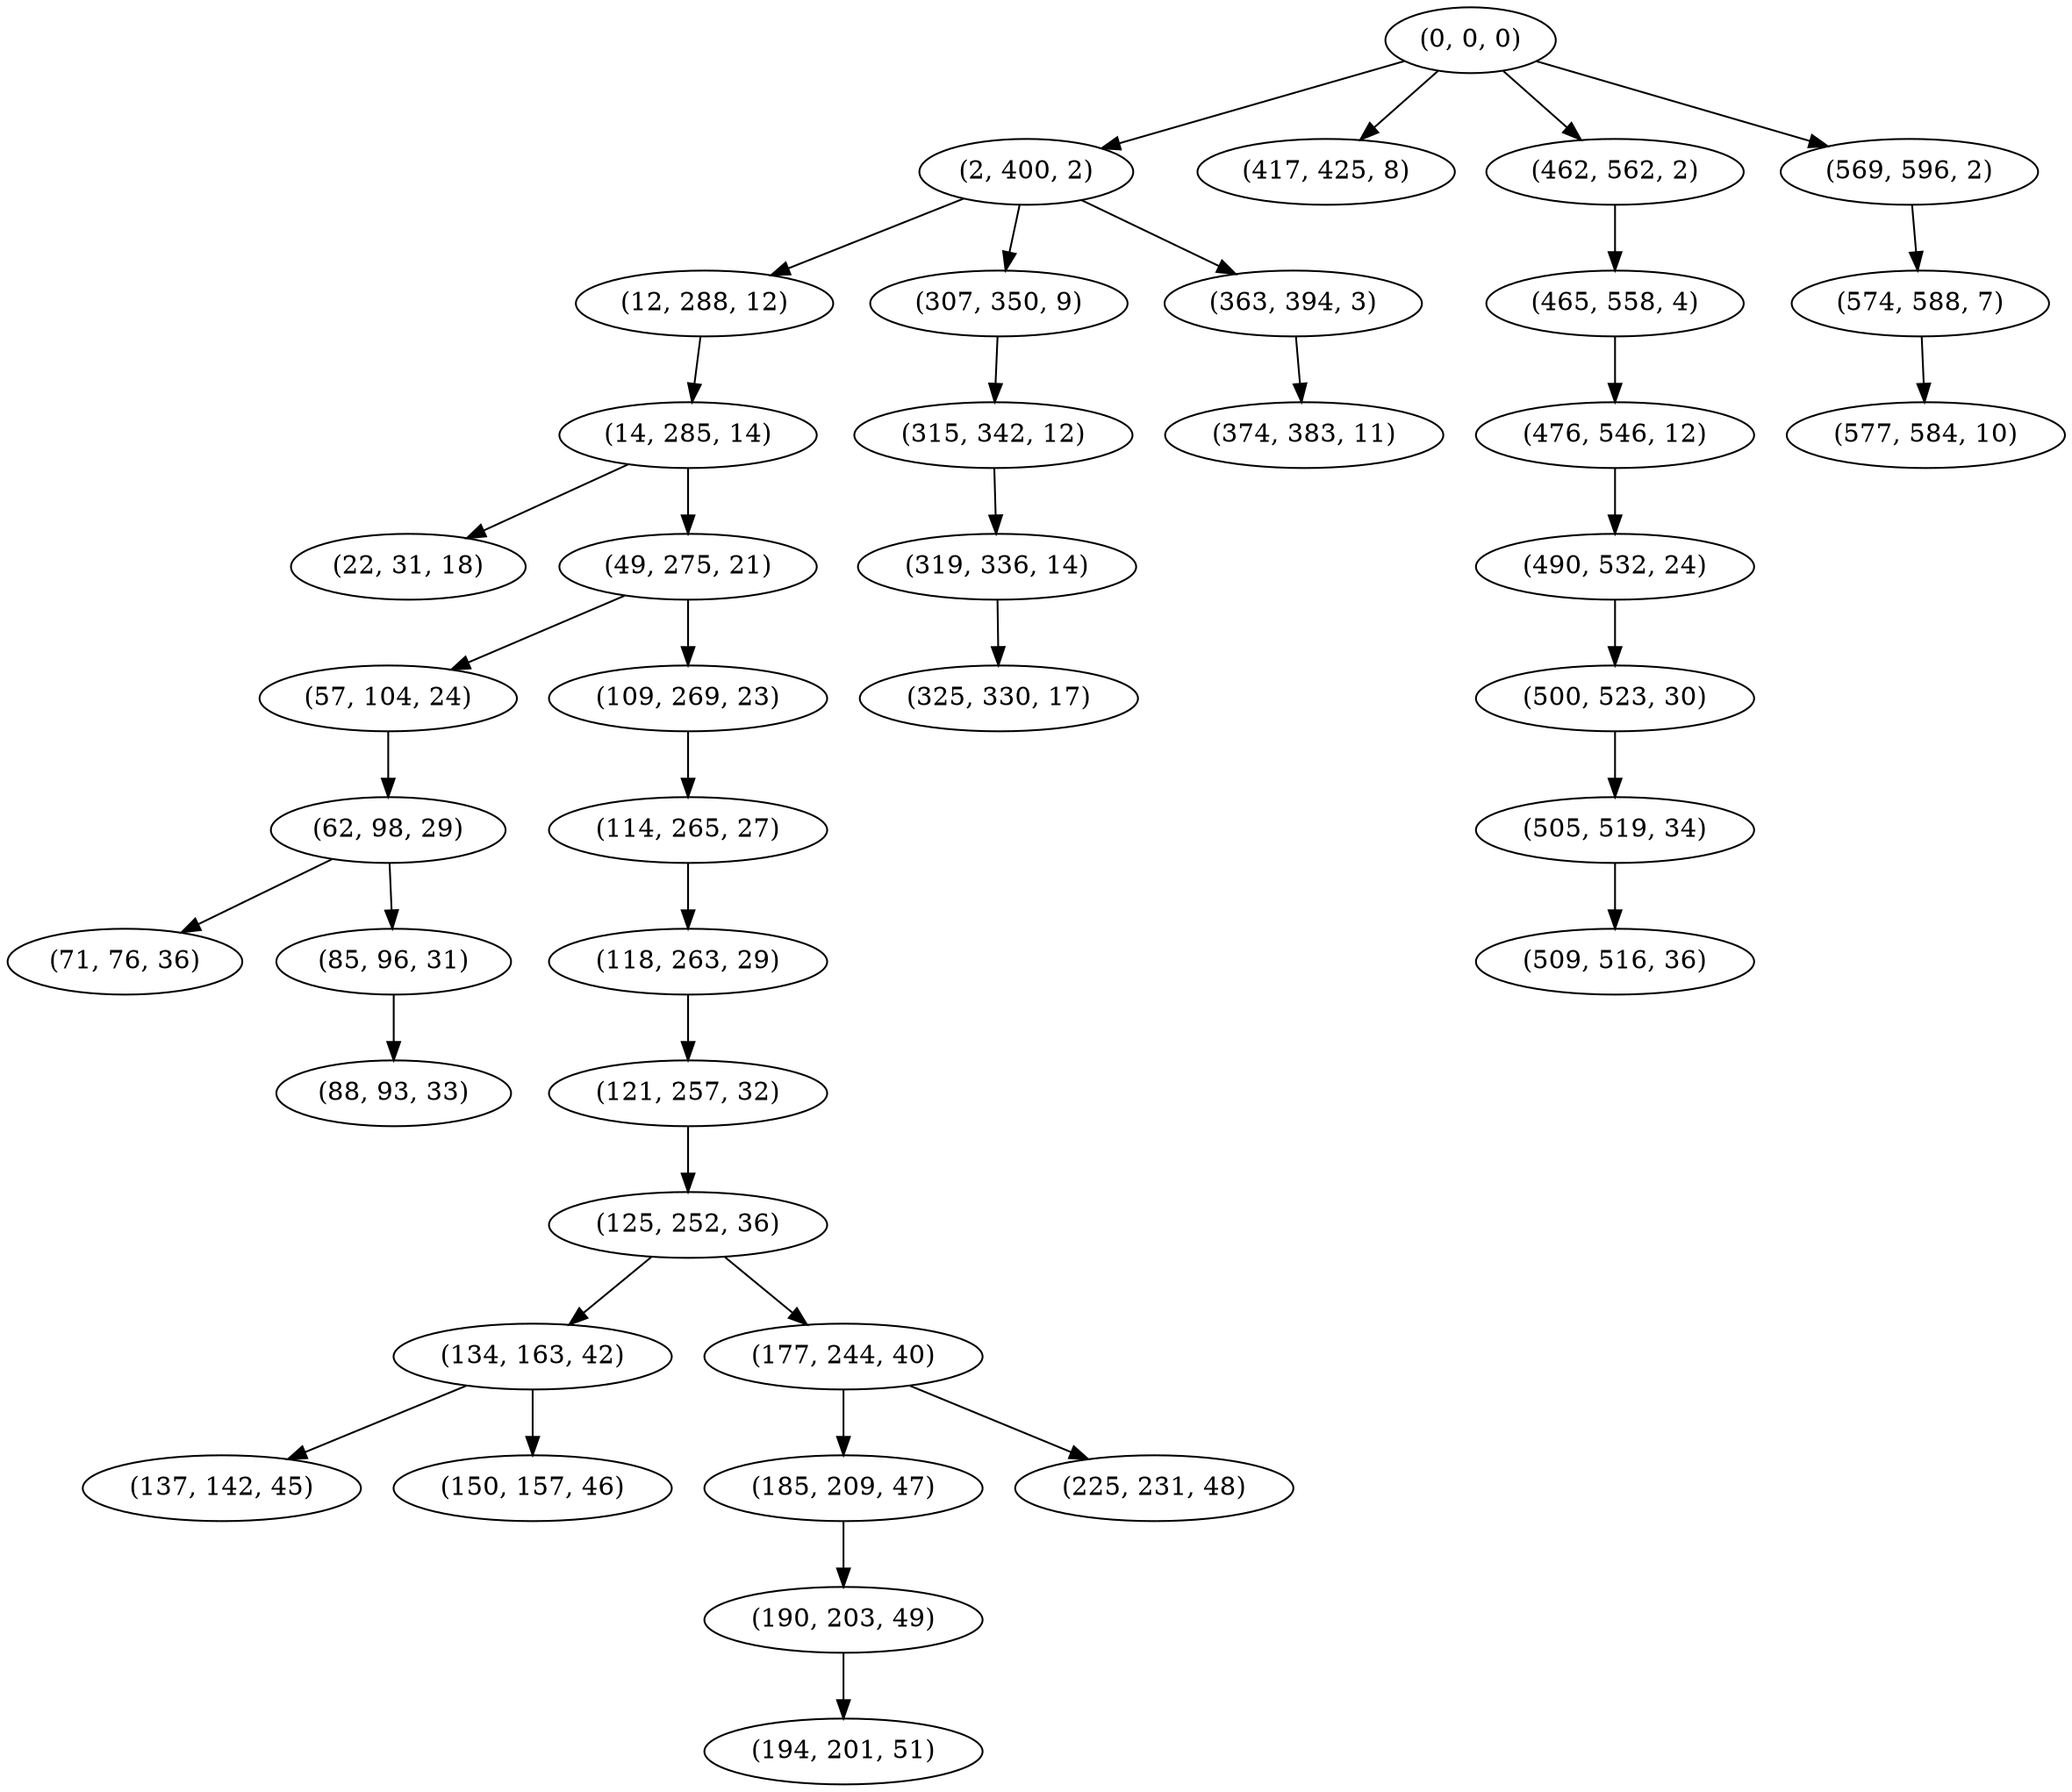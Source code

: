 digraph tree {
    "(0, 0, 0)";
    "(2, 400, 2)";
    "(12, 288, 12)";
    "(14, 285, 14)";
    "(22, 31, 18)";
    "(49, 275, 21)";
    "(57, 104, 24)";
    "(62, 98, 29)";
    "(71, 76, 36)";
    "(85, 96, 31)";
    "(88, 93, 33)";
    "(109, 269, 23)";
    "(114, 265, 27)";
    "(118, 263, 29)";
    "(121, 257, 32)";
    "(125, 252, 36)";
    "(134, 163, 42)";
    "(137, 142, 45)";
    "(150, 157, 46)";
    "(177, 244, 40)";
    "(185, 209, 47)";
    "(190, 203, 49)";
    "(194, 201, 51)";
    "(225, 231, 48)";
    "(307, 350, 9)";
    "(315, 342, 12)";
    "(319, 336, 14)";
    "(325, 330, 17)";
    "(363, 394, 3)";
    "(374, 383, 11)";
    "(417, 425, 8)";
    "(462, 562, 2)";
    "(465, 558, 4)";
    "(476, 546, 12)";
    "(490, 532, 24)";
    "(500, 523, 30)";
    "(505, 519, 34)";
    "(509, 516, 36)";
    "(569, 596, 2)";
    "(574, 588, 7)";
    "(577, 584, 10)";
    "(0, 0, 0)" -> "(2, 400, 2)";
    "(0, 0, 0)" -> "(417, 425, 8)";
    "(0, 0, 0)" -> "(462, 562, 2)";
    "(0, 0, 0)" -> "(569, 596, 2)";
    "(2, 400, 2)" -> "(12, 288, 12)";
    "(2, 400, 2)" -> "(307, 350, 9)";
    "(2, 400, 2)" -> "(363, 394, 3)";
    "(12, 288, 12)" -> "(14, 285, 14)";
    "(14, 285, 14)" -> "(22, 31, 18)";
    "(14, 285, 14)" -> "(49, 275, 21)";
    "(49, 275, 21)" -> "(57, 104, 24)";
    "(49, 275, 21)" -> "(109, 269, 23)";
    "(57, 104, 24)" -> "(62, 98, 29)";
    "(62, 98, 29)" -> "(71, 76, 36)";
    "(62, 98, 29)" -> "(85, 96, 31)";
    "(85, 96, 31)" -> "(88, 93, 33)";
    "(109, 269, 23)" -> "(114, 265, 27)";
    "(114, 265, 27)" -> "(118, 263, 29)";
    "(118, 263, 29)" -> "(121, 257, 32)";
    "(121, 257, 32)" -> "(125, 252, 36)";
    "(125, 252, 36)" -> "(134, 163, 42)";
    "(125, 252, 36)" -> "(177, 244, 40)";
    "(134, 163, 42)" -> "(137, 142, 45)";
    "(134, 163, 42)" -> "(150, 157, 46)";
    "(177, 244, 40)" -> "(185, 209, 47)";
    "(177, 244, 40)" -> "(225, 231, 48)";
    "(185, 209, 47)" -> "(190, 203, 49)";
    "(190, 203, 49)" -> "(194, 201, 51)";
    "(307, 350, 9)" -> "(315, 342, 12)";
    "(315, 342, 12)" -> "(319, 336, 14)";
    "(319, 336, 14)" -> "(325, 330, 17)";
    "(363, 394, 3)" -> "(374, 383, 11)";
    "(462, 562, 2)" -> "(465, 558, 4)";
    "(465, 558, 4)" -> "(476, 546, 12)";
    "(476, 546, 12)" -> "(490, 532, 24)";
    "(490, 532, 24)" -> "(500, 523, 30)";
    "(500, 523, 30)" -> "(505, 519, 34)";
    "(505, 519, 34)" -> "(509, 516, 36)";
    "(569, 596, 2)" -> "(574, 588, 7)";
    "(574, 588, 7)" -> "(577, 584, 10)";
}
